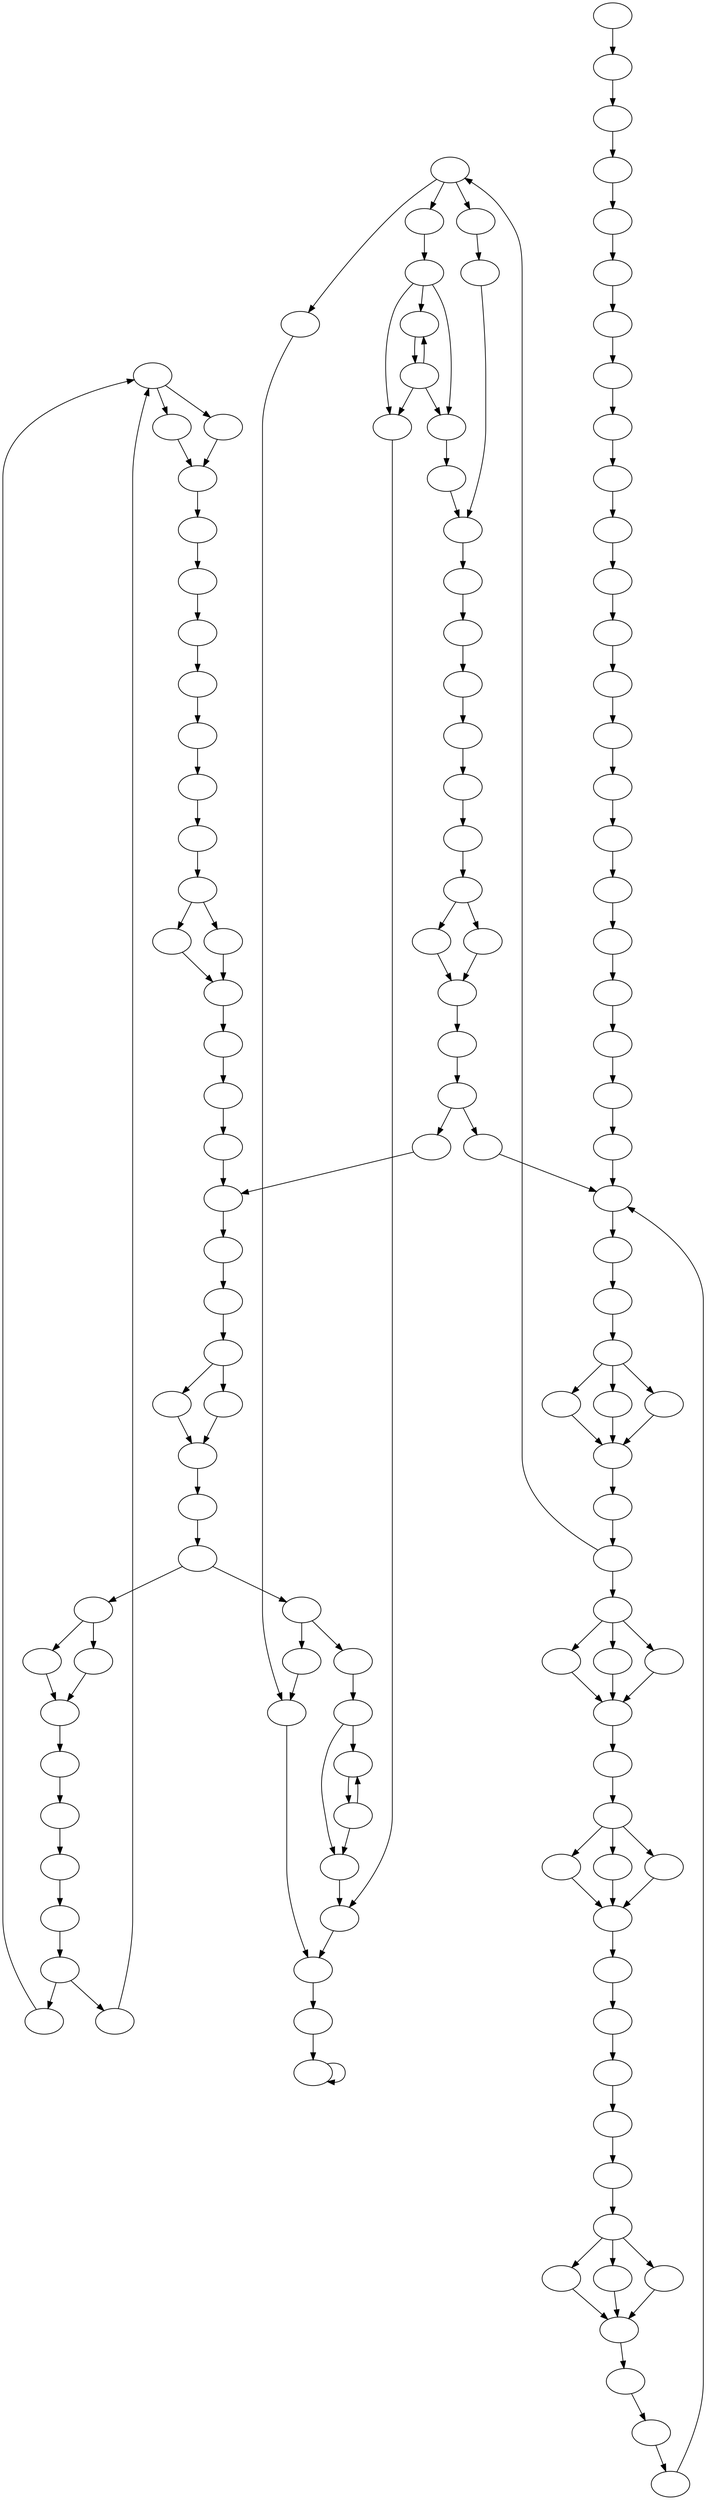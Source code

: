 digraph Foo {
  n39682 [label = ""];
  n39661 [label = ""];
  n39642 [label = ""];
  n39637 [label = ""];
  n39597 [label = ""];
  n39680 [label = ""];
  n39657 [label = ""];
  n39617 [label = ""];
  n39669 [label = ""];
  n39616 [label = ""];
  n39713 [label = ""];
  n39640 [label = ""];
  n39646 [label = ""];
  n39719 [label = ""];
  n39591 [label = ""];
  n39643 [label = ""];
  n39707 [label = ""];
  n39686 [label = ""];
  n39630 [label = ""];
  n39658 [label = ""];
  n39710 [label = ""];
  n39609 [label = ""];
  n39701 [label = ""];
  n39607 [label = ""];
  n39703 [label = ""];
  n39670 [label = ""];
  n39685 [label = ""];
  n39717 [label = ""];
  n39671 [label = ""];
  n39716 [label = ""];
  n39660 [label = ""];
  n39715 [label = ""];
  n39634 [label = ""];
  n39706 [label = ""];
  n39662 [label = ""];
  n39614 [label = ""];
  n39711 [label = ""];
  n39704 [label = ""];
  n39619 [label = ""];
  n39709 [label = ""];
  n39623 [label = ""];
  n39631 [label = ""];
  n39668 [label = ""];
  n39676 [label = ""];
  n39589 [label = ""];
  n39698 [label = ""];
  n39705 [label = ""];
  n39691 [label = ""];
  n39694 [label = ""];
  n39647 [label = ""];
  n39621 [label = ""];
  n39720 [label = ""];
  n39700 [label = ""];
  n39613 [label = ""];
  n39644 [label = ""];
  n39654 [label = ""];
  n39652 [label = ""];
  n39699 [label = ""];
  n39697 [label = ""];
  n39608 [label = ""];
  n39695 [label = ""];
  n39625 [label = ""];
  n39664 [label = ""];
  n39718 [label = ""];
  n39689 [label = ""];
  n39693 [label = ""];
  n39649 [label = ""];
  n39684 [label = ""];
  n39692 [label = ""];
  n39690 [label = ""];
  n39708 [label = ""];
  n39636 [label = ""];
  n39688 [label = ""];
  n39673 [label = ""];
  n39639 [label = ""];
  n39679 [label = ""];
  n39683 [label = ""];
  n39650 [label = ""];
  n39678 [label = ""];
  n39677 [label = ""];
  n39675 [label = ""];
  n39674 [label = ""];
  n39611 [label = ""];
  n39618 [label = ""];
  n39666 [label = ""];
  n39672 [label = ""];
  n39638 [label = ""];
  n39628 [label = ""];
  n39667 [label = ""];
  n39595 [label = ""];
  n39601 [label = ""];
  n39665 [label = ""];
  n39633 [label = ""];
  n39663 [label = ""];
  n39659 [label = ""];
  n39596 [label = ""];
  n39656 [label = ""];
  n39655 [label = ""];
  n39653 [label = ""];
  n39651 [label = ""];
  n39632 [label = ""];
  n39648 [label = ""];
  n39626 [label = ""];
  n39645 [label = ""];
  n39605 [label = ""];
  n39641 [label = ""];
  n39622 [label = ""];
  n39714 [label = ""];
  n39687 [label = ""];
  n39635 [label = ""];
  n39599 [label = ""];
  n39629 [label = ""];
  n39627 [label = ""];
  n39702 [label = ""];
  n39624 [label = ""];
  n39681 [label = ""];
  n39620 [label = ""];
  n39603 [label = ""];
  n39696 [label = ""];
  n39593 [label = ""];
  n39615 [label = ""];
  n39612 [label = ""];
  n39610 [label = ""];
  n39606 [label = ""];
  n39604 [label = ""];
  n39602 [label = ""];
  n39600 [label = ""];
  n39598 [label = ""];
  n39594 [label = ""];
  n39592 [label = ""];
  n39590 [label = ""];
  n39588 [label = ""];
  n39712 [label = ""];
  n39589 -> n39632 ;
  n39589 -> n39631 ;
  n39589 -> n39633 ;
  n39591 -> n39705 ;
  n39593 -> n39612 ;
  n39590 -> n39591 ;
  n39588 -> n39589 ;
  n39597 -> n39658 ;
  n39595 -> n39658 ;
  n39596 -> n39658 ;
  n39592 -> n39593 ;
  n39601 -> n39687 ;
  n39599 -> n39634 ;
  n39598 -> n39599 ;
  n39594 -> n39597 ;
  n39594 -> n39596 ;
  n39594 -> n39595 ;
  n39603 -> n39627 ;
  n39605 -> n39644 ;
  n39602 -> n39603 ;
  n39600 -> n39601 ;
  n39609 -> n39654 ;
  n39607 -> n39639 ;
  n39606 -> n39607 ;
  n39604 -> n39605 ;
  n39613 -> n39590 ;
  n39611 -> n39672 ;
  n39610 -> n39611 ;
  n39608 -> n39609 ;
  n39617 -> n39683 ;
  n39614 -> n39590 ;
  n39615 -> n39602 ;
  n39612 -> n39613 ;
  n39612 -> n39614 ;
  n39619 -> n39710 ;
  n39621 -> n39598 ;
  n39618 -> n39619 ;
  n39616 -> n39617 ;
  n39623 -> n39598 ;
  n39625 -> n39678 ;
  n39622 -> n39598 ;
  n39620 -> n39621 ;
  n39620 -> n39623 ;
  n39620 -> n39622 ;
  n39626 -> n39653 ;
  n39628 -> n39600 ;
  n39628 -> n39670 ;
  n39627 -> n39628 ;
  n39627 -> n39624 ;
  n39624 -> n39625 ;
  n39624 -> n39626 ;
  n39630 -> n39699 ;
  n39631 -> n39645 ;
  n39632 -> n39645 ;
  n39629 -> n39630 ;
  n39634 -> n39690 ;
  n39634 -> n39693 ;
  n39634 -> n39714 ;
  n39633 -> n39645 ;
  n39636 -> n39647 ;
  n39635 -> n39636 ;
  n39640 -> n39707 ;
  n39638 -> n39671 ;
  n39639 -> n39640 ;
  n39637 -> n39638 ;
  n39642 -> n39715 ;
  n39644 -> n39701 ;
  n39643 -> n39617 ;
  n39641 -> n39642 ;
  n39647 -> n39674 ;
  n39647 -> n39712 ;
  n39649 -> n39682 ;
  n39646 -> n39689 ;
  n39645 -> n39646 ;
  n39652 -> n39592 ;
  n39650 -> n39682 ;
  n39651 -> n39652 ;
  n39648 -> n39649 ;
  n39648 -> n39650 ;
  n39657 -> n39718 ;
  n39654 -> n39700 ;
  n39655 -> n39610 ;
  n39653 -> n39654 ;
  n39658 -> n39702 ;
  n39660 -> n39677 ;
  n39661 -> n39653 ;
  n39656 -> n39657 ;
  n39662 -> n39713 ;
  n39664 -> n39694 ;
  n39663 -> n39664 ;
  n39659 -> n39661 ;
  n39659 -> n39660 ;
  n39659 -> n39662 ;
  n39669 -> n39635 ;
  n39668 -> n39635 ;
  n39666 -> n39637 ;
  n39665 -> n39666 ;
  n39670 -> n39601 ;
  n39671 -> n39711 ;
  n39673 -> n39602 ;
  n39667 -> n39669 ;
  n39667 -> n39668 ;
  n39676 -> n39716 ;
  n39675 -> n39676 ;
  n39674 -> n39655 ;
  n39672 -> n39615 ;
  n39672 -> n39673 ;
  n39681 -> n39680 ;
  n39681 -> n39692 ;
  n39681 -> n39720 ;
  n39679 -> n39685 ;
  n39678 -> n39608 ;
  n39678 -> n39679 ;
  n39677 -> n39604 ;
  n39682 -> n39616 ;
  n39682 -> n39643 ;
  n39684 -> n39688 ;
  n39683 -> n39684 ;
  n39680 -> n39681 ;
  n39685 -> n39608 ;
  n39685 -> n39679 ;
  n39687 -> n39663 ;
  n39688 -> n39651 ;
  n39686 -> n39656 ;
  n39691 -> n39704 ;
  n39689 -> n39620 ;
  n39689 -> n39659 ;
  n39692 -> n39609 ;
  n39690 -> n39691 ;
  n39694 -> n39648 ;
  n39696 -> n39618 ;
  n39695 -> n39695 ;
  n39693 -> n39691 ;
  n39698 -> n39606 ;
  n39700 -> n39695 ;
  n39699 -> n39667 ;
  n39697 -> n39698 ;
  n39701 -> n39629 ;
  n39703 -> n39717 ;
  n39704 -> n39686 ;
  n39702 -> n39703 ;
  n39706 -> n39655 ;
  n39708 -> n39641 ;
  n39707 -> n39665 ;
  n39705 -> n39706 ;
  n39710 -> n39708 ;
  n39712 -> n39671 ;
  n39711 -> n39588 ;
  n39709 -> n39604 ;
  n39714 -> n39691 ;
  n39713 -> n39680 ;
  n39713 -> n39692 ;
  n39713 -> n39720 ;
  n39716 -> n39697 ;
  n39715 -> n39675 ;
  n39720 -> n39709 ;
  n39719 -> n39696 ;
  n39718 -> n39594 ;
  n39717 -> n39671 ;

}